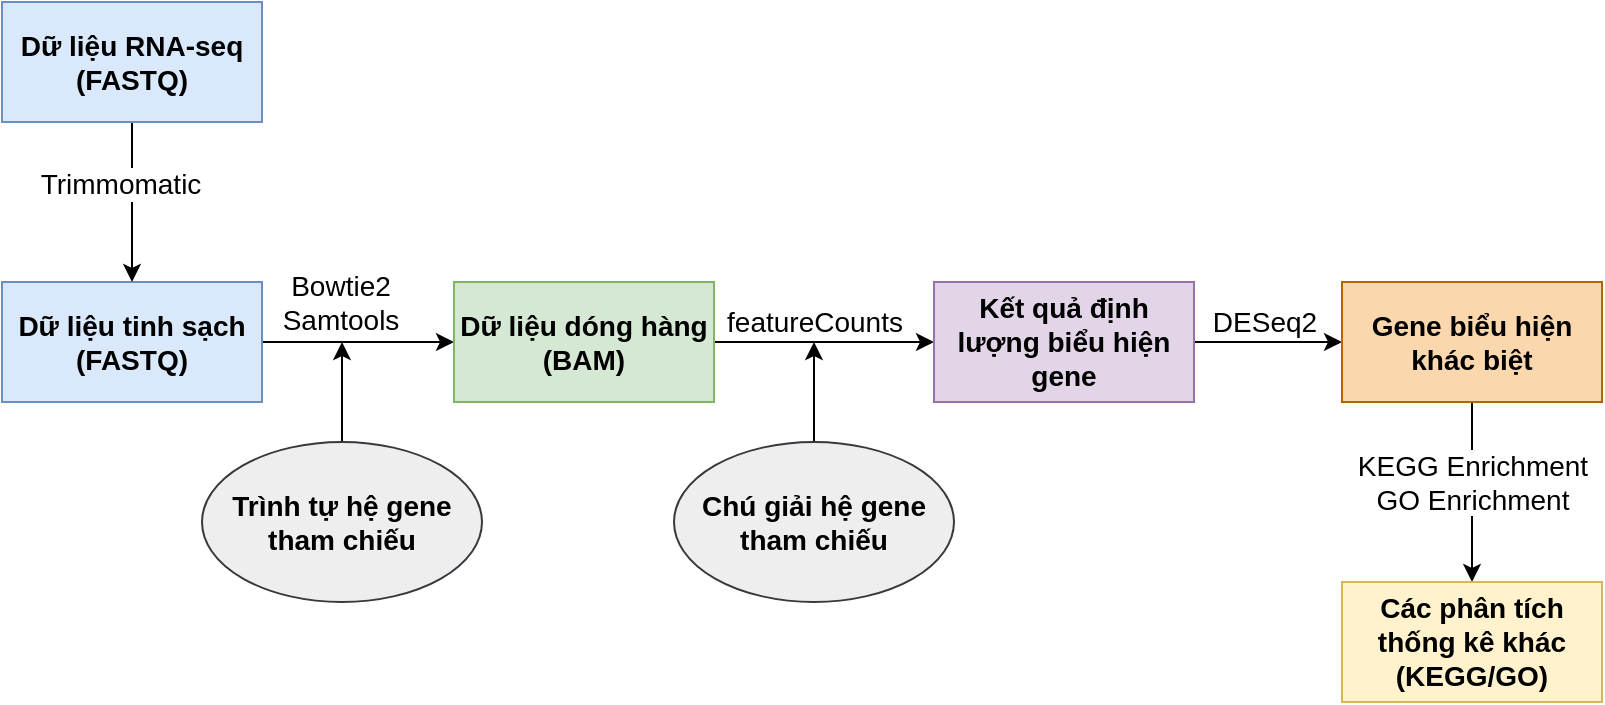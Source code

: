 <mxfile version="24.8.4">
  <diagram name="Trang-1" id="ShlabGhnvjp--ksyCTPQ">
    <mxGraphModel dx="1562" dy="857" grid="1" gridSize="10" guides="1" tooltips="1" connect="1" arrows="1" fold="1" page="1" pageScale="1" pageWidth="827" pageHeight="1169" math="0" shadow="0">
      <root>
        <mxCell id="0" />
        <mxCell id="1" parent="0" />
        <mxCell id="sNiazmsWfw9SS6X2D1LB-64" style="edgeStyle=orthogonalEdgeStyle;rounded=0;orthogonalLoop=1;jettySize=auto;html=1;" edge="1" parent="1" source="sNiazmsWfw9SS6X2D1LB-3">
          <mxGeometry relative="1" as="geometry">
            <mxPoint x="210" y="390" as="targetPoint" />
          </mxGeometry>
        </mxCell>
        <mxCell id="sNiazmsWfw9SS6X2D1LB-3" value="&lt;font style=&quot;font-size: 14px;&quot;&gt;&lt;b&gt;Trình tự hệ gene tham chiếu&lt;/b&gt;&lt;/font&gt;" style="ellipse;whiteSpace=wrap;html=1;fillColor=#eeeeee;strokeColor=#36393d;" vertex="1" parent="1">
          <mxGeometry x="140" y="440" width="140" height="80" as="geometry" />
        </mxCell>
        <mxCell id="sNiazmsWfw9SS6X2D1LB-61" style="edgeStyle=orthogonalEdgeStyle;rounded=0;orthogonalLoop=1;jettySize=auto;html=1;exitX=1;exitY=0.5;exitDx=0;exitDy=0;entryX=0;entryY=0.5;entryDx=0;entryDy=0;" edge="1" parent="1" source="sNiazmsWfw9SS6X2D1LB-23" target="sNiazmsWfw9SS6X2D1LB-31">
          <mxGeometry relative="1" as="geometry" />
        </mxCell>
        <mxCell id="sNiazmsWfw9SS6X2D1LB-63" value="&lt;font style=&quot;font-size: 14px;&quot;&gt;Bowtie2&lt;/font&gt;&lt;div&gt;&lt;font style=&quot;font-size: 14px;&quot;&gt;Samtools&lt;/font&gt;&lt;/div&gt;" style="edgeLabel;html=1;align=center;verticalAlign=middle;resizable=0;points=[];" vertex="1" connectable="0" parent="sNiazmsWfw9SS6X2D1LB-61">
          <mxGeometry x="-0.083" y="2" relative="1" as="geometry">
            <mxPoint x="-5" y="-18" as="offset" />
          </mxGeometry>
        </mxCell>
        <mxCell id="sNiazmsWfw9SS6X2D1LB-23" value="&lt;font style=&quot;font-size: 14px;&quot;&gt;&lt;font style=&quot;&quot;&gt;&lt;b&gt;Dữ liệu tinh sạch (FASTQ)&lt;/b&gt;&lt;/font&gt;&lt;/font&gt;" style="rounded=0;whiteSpace=wrap;html=1;strokeColor=#6c8ebf;align=center;verticalAlign=middle;fontFamily=Helvetica;fontSize=12;fillColor=#dae8fc;" vertex="1" parent="1">
          <mxGeometry x="40" y="360" width="130" height="60" as="geometry" />
        </mxCell>
        <mxCell id="sNiazmsWfw9SS6X2D1LB-37" style="edgeStyle=orthogonalEdgeStyle;rounded=0;orthogonalLoop=1;jettySize=auto;html=1;exitX=1;exitY=0.5;exitDx=0;exitDy=0;" edge="1" parent="1" source="sNiazmsWfw9SS6X2D1LB-31" target="sNiazmsWfw9SS6X2D1LB-36">
          <mxGeometry relative="1" as="geometry" />
        </mxCell>
        <mxCell id="sNiazmsWfw9SS6X2D1LB-38" value="&lt;font style=&quot;font-size: 14px;&quot;&gt;featureCounts&lt;/font&gt;" style="edgeLabel;html=1;align=center;verticalAlign=middle;resizable=0;points=[];" vertex="1" connectable="0" parent="sNiazmsWfw9SS6X2D1LB-37">
          <mxGeometry x="-0.125" y="-4" relative="1" as="geometry">
            <mxPoint x="2" y="-14" as="offset" />
          </mxGeometry>
        </mxCell>
        <mxCell id="sNiazmsWfw9SS6X2D1LB-31" value="&lt;span style=&quot;font-size: 14px;&quot;&gt;&lt;b&gt;Dữ liệu dóng hàng (BAM)&lt;/b&gt;&lt;/span&gt;" style="rounded=0;whiteSpace=wrap;html=1;strokeColor=#82b366;align=center;verticalAlign=middle;fontFamily=Helvetica;fontSize=12;fillColor=#d5e8d4;" vertex="1" parent="1">
          <mxGeometry x="266" y="360" width="130" height="60" as="geometry" />
        </mxCell>
        <mxCell id="sNiazmsWfw9SS6X2D1LB-43" style="edgeStyle=orthogonalEdgeStyle;rounded=0;orthogonalLoop=1;jettySize=auto;html=1;entryX=0;entryY=0.5;entryDx=0;entryDy=0;" edge="1" parent="1" source="sNiazmsWfw9SS6X2D1LB-36" target="sNiazmsWfw9SS6X2D1LB-42">
          <mxGeometry relative="1" as="geometry" />
        </mxCell>
        <mxCell id="sNiazmsWfw9SS6X2D1LB-44" value="&lt;font style=&quot;font-size: 14px;&quot;&gt;DESeq2&lt;/font&gt;" style="edgeLabel;html=1;align=center;verticalAlign=middle;resizable=0;points=[];" vertex="1" connectable="0" parent="sNiazmsWfw9SS6X2D1LB-43">
          <mxGeometry x="0.04" y="-1" relative="1" as="geometry">
            <mxPoint x="-4" y="-11" as="offset" />
          </mxGeometry>
        </mxCell>
        <mxCell id="sNiazmsWfw9SS6X2D1LB-36" value="&lt;span style=&quot;font-size: 14px;&quot;&gt;&lt;b&gt;Kết quả định lượng biểu hiện gene&lt;/b&gt;&lt;/span&gt;" style="rounded=0;whiteSpace=wrap;html=1;strokeColor=#9673a6;align=center;verticalAlign=middle;fontFamily=Helvetica;fontSize=12;fillColor=#e1d5e7;" vertex="1" parent="1">
          <mxGeometry x="506" y="360" width="130" height="60" as="geometry" />
        </mxCell>
        <mxCell id="sNiazmsWfw9SS6X2D1LB-41" style="edgeStyle=orthogonalEdgeStyle;rounded=0;orthogonalLoop=1;jettySize=auto;html=1;" edge="1" parent="1" source="sNiazmsWfw9SS6X2D1LB-40">
          <mxGeometry relative="1" as="geometry">
            <mxPoint x="446" y="390" as="targetPoint" />
          </mxGeometry>
        </mxCell>
        <mxCell id="sNiazmsWfw9SS6X2D1LB-40" value="&lt;font style=&quot;font-size: 14px;&quot;&gt;&lt;b&gt;Chú giải hệ gene tham chiếu&lt;/b&gt;&lt;/font&gt;" style="ellipse;whiteSpace=wrap;html=1;fillColor=#eeeeee;strokeColor=#36393d;" vertex="1" parent="1">
          <mxGeometry x="376" y="440" width="140" height="80" as="geometry" />
        </mxCell>
        <mxCell id="sNiazmsWfw9SS6X2D1LB-46" style="edgeStyle=orthogonalEdgeStyle;rounded=0;orthogonalLoop=1;jettySize=auto;html=1;entryX=0.5;entryY=0;entryDx=0;entryDy=0;" edge="1" parent="1" source="sNiazmsWfw9SS6X2D1LB-42" target="sNiazmsWfw9SS6X2D1LB-45">
          <mxGeometry relative="1" as="geometry" />
        </mxCell>
        <mxCell id="sNiazmsWfw9SS6X2D1LB-47" value="&lt;font style=&quot;font-size: 14px;&quot;&gt;KEGG Enrichment&lt;/font&gt;&lt;div&gt;&lt;font style=&quot;font-size: 14px;&quot;&gt;GO Enrichment&lt;/font&gt;&lt;/div&gt;" style="edgeLabel;html=1;align=center;verticalAlign=middle;resizable=0;points=[];" vertex="1" connectable="0" parent="sNiazmsWfw9SS6X2D1LB-46">
          <mxGeometry y="1" relative="1" as="geometry">
            <mxPoint x="-1" y="-5" as="offset" />
          </mxGeometry>
        </mxCell>
        <mxCell id="sNiazmsWfw9SS6X2D1LB-42" value="&lt;span style=&quot;font-size: 14px;&quot;&gt;&lt;b&gt;Gene biểu hiện khác biệt&lt;/b&gt;&lt;/span&gt;" style="rounded=0;whiteSpace=wrap;html=1;strokeColor=#b46504;align=center;verticalAlign=middle;fontFamily=Helvetica;fontSize=12;fillColor=#fad7ac;" vertex="1" parent="1">
          <mxGeometry x="710" y="360" width="130" height="60" as="geometry" />
        </mxCell>
        <mxCell id="sNiazmsWfw9SS6X2D1LB-45" value="&lt;span style=&quot;font-size: 14px;&quot;&gt;&lt;b&gt;Các phân tích thống kê khác (KEGG/GO)&lt;/b&gt;&lt;/span&gt;" style="rounded=0;whiteSpace=wrap;html=1;strokeColor=#d6b656;align=center;verticalAlign=middle;fontFamily=Helvetica;fontSize=12;fillColor=#fff2cc;" vertex="1" parent="1">
          <mxGeometry x="710" y="510" width="130" height="60" as="geometry" />
        </mxCell>
        <mxCell id="sNiazmsWfw9SS6X2D1LB-59" style="edgeStyle=orthogonalEdgeStyle;rounded=0;orthogonalLoop=1;jettySize=auto;html=1;entryX=0.5;entryY=0;entryDx=0;entryDy=0;" edge="1" parent="1" source="sNiazmsWfw9SS6X2D1LB-58" target="sNiazmsWfw9SS6X2D1LB-23">
          <mxGeometry relative="1" as="geometry" />
        </mxCell>
        <mxCell id="sNiazmsWfw9SS6X2D1LB-60" value="&lt;font style=&quot;font-size: 14px;&quot;&gt;Trimmomatic&lt;/font&gt;" style="edgeLabel;html=1;align=center;verticalAlign=middle;resizable=0;points=[];" vertex="1" connectable="0" parent="sNiazmsWfw9SS6X2D1LB-59">
          <mxGeometry x="0.02" relative="1" as="geometry">
            <mxPoint x="-6" y="-10" as="offset" />
          </mxGeometry>
        </mxCell>
        <mxCell id="sNiazmsWfw9SS6X2D1LB-58" value="&lt;font style=&quot;font-size: 14px;&quot;&gt;&lt;font style=&quot;&quot;&gt;&lt;b&gt;Dữ liệu RNA-seq (FASTQ)&lt;/b&gt;&lt;/font&gt;&lt;/font&gt;" style="rounded=0;whiteSpace=wrap;html=1;strokeColor=#6c8ebf;align=center;verticalAlign=middle;fontFamily=Helvetica;fontSize=12;fillColor=#dae8fc;" vertex="1" parent="1">
          <mxGeometry x="40" y="220" width="130" height="60" as="geometry" />
        </mxCell>
      </root>
    </mxGraphModel>
  </diagram>
</mxfile>
